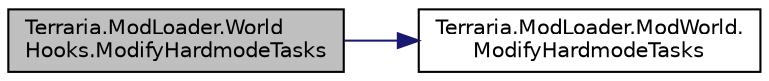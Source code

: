 digraph "Terraria.ModLoader.WorldHooks.ModifyHardmodeTasks"
{
  edge [fontname="Helvetica",fontsize="10",labelfontname="Helvetica",labelfontsize="10"];
  node [fontname="Helvetica",fontsize="10",shape=record];
  rankdir="LR";
  Node4 [label="Terraria.ModLoader.World\lHooks.ModifyHardmodeTasks",height=0.2,width=0.4,color="black", fillcolor="grey75", style="filled", fontcolor="black"];
  Node4 -> Node5 [color="midnightblue",fontsize="10",style="solid",fontname="Helvetica"];
  Node5 [label="Terraria.ModLoader.ModWorld.\lModifyHardmodeTasks",height=0.2,width=0.4,color="black", fillcolor="white", style="filled",URL="$class_terraria_1_1_mod_loader_1_1_mod_world.html#ad81d5304809613f8b2aa6755268ee2c8",tooltip="Similar to ModifyWorldGenTasks, but occurs in-game when Hardmode starts. Can be used to modify which ..."];
}
